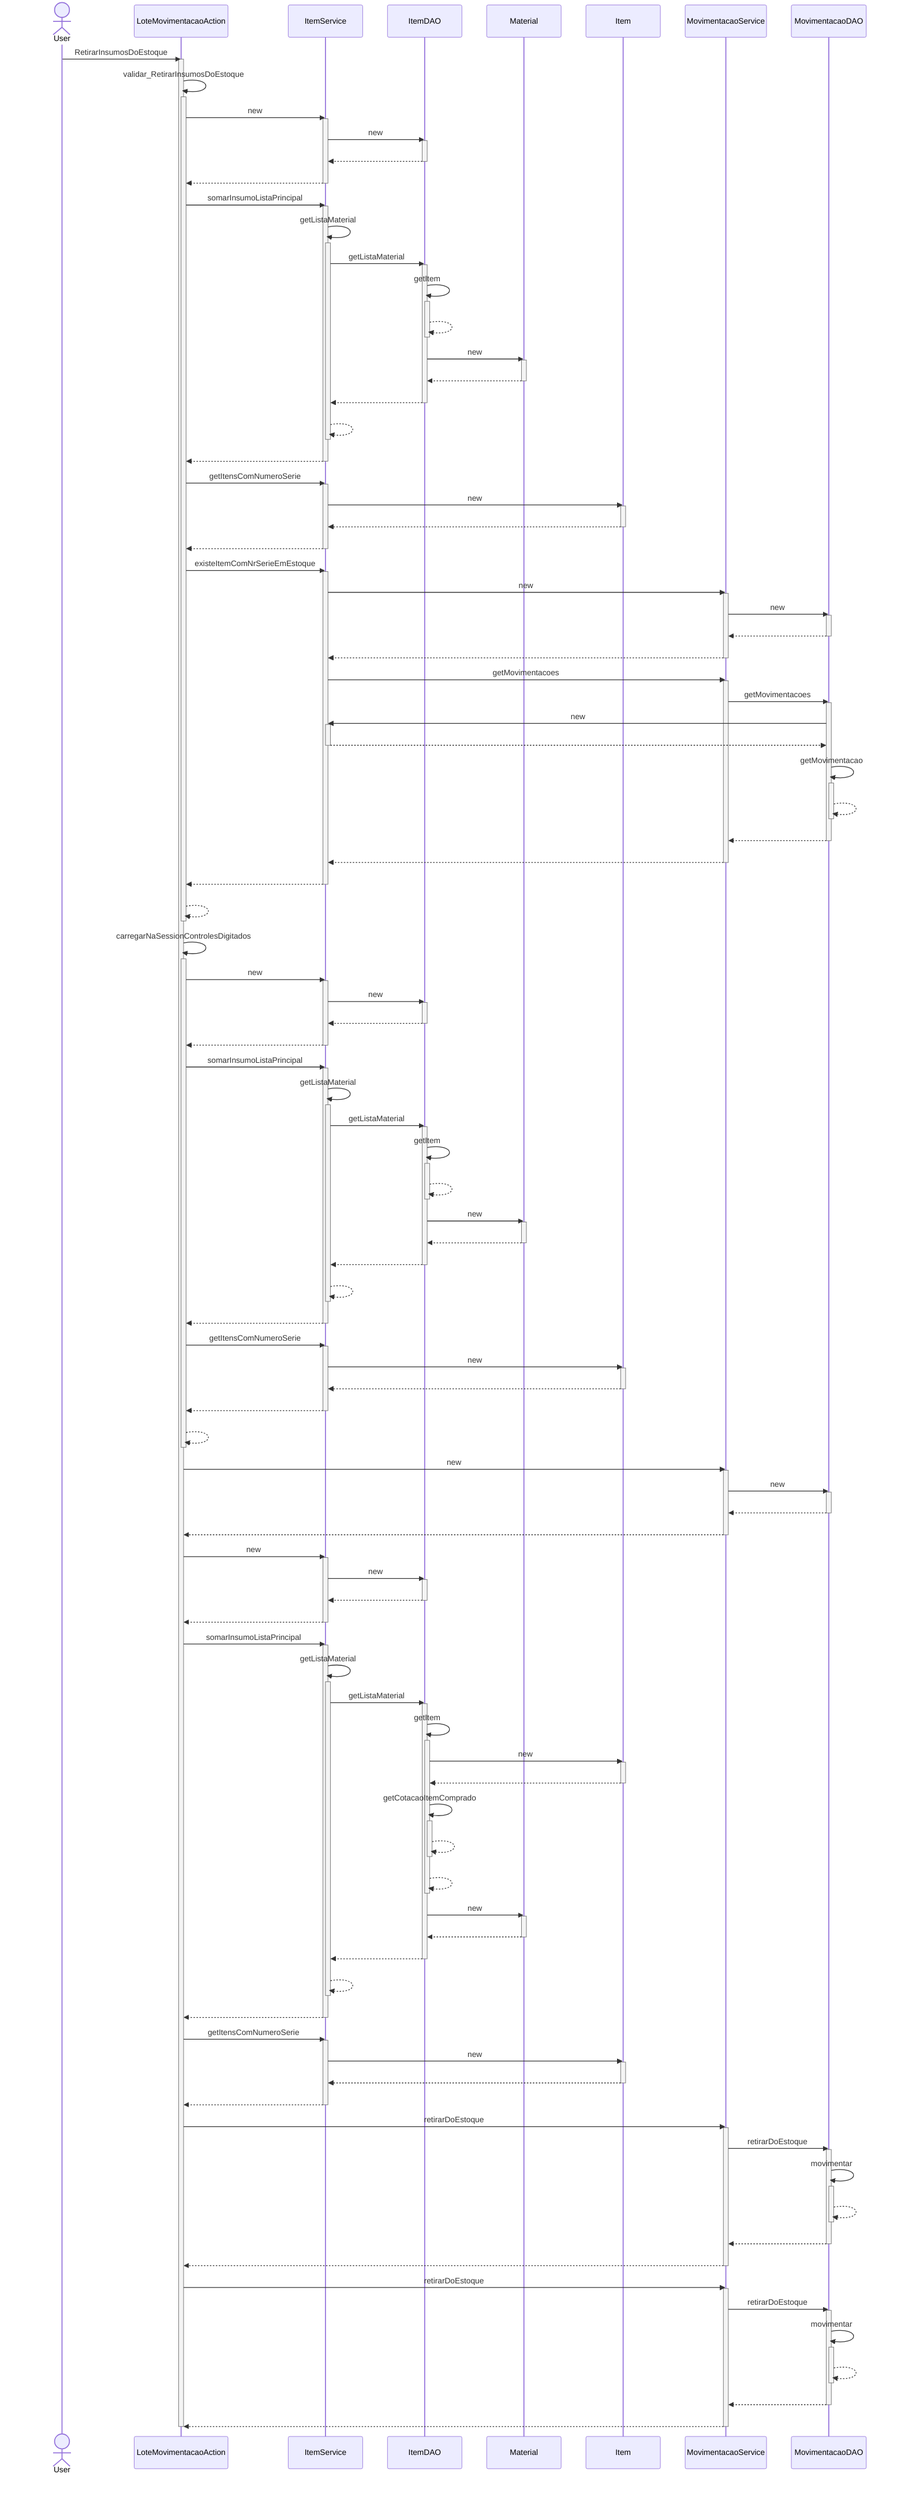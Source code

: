 sequenceDiagram
actor User
User ->> LoteMovimentacaoAction : RetirarInsumosDoEstoque
activate LoteMovimentacaoAction
LoteMovimentacaoAction ->> LoteMovimentacaoAction : validar_RetirarInsumosDoEstoque
activate LoteMovimentacaoAction
LoteMovimentacaoAction ->> ItemService : new
activate ItemService
ItemService ->> ItemDAO : new
activate ItemDAO
ItemDAO -->> ItemService : #32; 
deactivate ItemDAO
ItemService -->> LoteMovimentacaoAction : #32; 
deactivate ItemService
LoteMovimentacaoAction ->> ItemService : somarInsumoListaPrincipal
activate ItemService
ItemService ->> ItemService : getListaMaterial
activate ItemService
ItemService ->> ItemDAO : getListaMaterial
activate ItemDAO
ItemDAO ->> ItemDAO : getItem
activate ItemDAO
ItemDAO -->> ItemDAO : #32; 
deactivate ItemDAO
ItemDAO ->> Material : new
activate Material
Material -->> ItemDAO : #32; 
deactivate Material
ItemDAO -->> ItemService : #32; 
deactivate ItemDAO
ItemService -->> ItemService : #32; 
deactivate ItemService
ItemService -->> LoteMovimentacaoAction : #32; 
deactivate ItemService
LoteMovimentacaoAction ->> ItemService : getItensComNumeroSerie
activate ItemService
ItemService ->> Item : new
activate Item
Item -->> ItemService : #32; 
deactivate Item
ItemService -->> LoteMovimentacaoAction : #32; 
deactivate ItemService
LoteMovimentacaoAction ->> ItemService : existeItemComNrSerieEmEstoque
activate ItemService
ItemService ->> MovimentacaoService : new
activate MovimentacaoService
MovimentacaoService ->> MovimentacaoDAO : new
activate MovimentacaoDAO
MovimentacaoDAO -->> MovimentacaoService : #32; 
deactivate MovimentacaoDAO
MovimentacaoService -->> ItemService : #32; 
deactivate MovimentacaoService
ItemService ->> MovimentacaoService : getMovimentacoes
activate MovimentacaoService
MovimentacaoService ->> MovimentacaoDAO : getMovimentacoes
activate MovimentacaoDAO
MovimentacaoDAO ->> ItemService : new
activate ItemService
ItemService -->> MovimentacaoDAO : #32; 
deactivate ItemService
MovimentacaoDAO ->> MovimentacaoDAO : getMovimentacao
activate MovimentacaoDAO
MovimentacaoDAO -->> MovimentacaoDAO : #32; 
deactivate MovimentacaoDAO
MovimentacaoDAO -->> MovimentacaoService : #32; 
deactivate MovimentacaoDAO
MovimentacaoService -->> ItemService : #32; 
deactivate MovimentacaoService
ItemService -->> LoteMovimentacaoAction : #32; 
deactivate ItemService
LoteMovimentacaoAction -->> LoteMovimentacaoAction : #32; 
deactivate LoteMovimentacaoAction
LoteMovimentacaoAction ->> LoteMovimentacaoAction : carregarNaSessionControlesDigitados
activate LoteMovimentacaoAction
LoteMovimentacaoAction ->> ItemService : new
activate ItemService
ItemService ->> ItemDAO : new
activate ItemDAO
ItemDAO -->> ItemService : #32; 
deactivate ItemDAO
ItemService -->> LoteMovimentacaoAction : #32; 
deactivate ItemService
LoteMovimentacaoAction ->> ItemService : somarInsumoListaPrincipal
activate ItemService
ItemService ->> ItemService : getListaMaterial
activate ItemService
ItemService ->> ItemDAO : getListaMaterial
activate ItemDAO
ItemDAO ->> ItemDAO : getItem
activate ItemDAO
ItemDAO -->> ItemDAO : #32; 
deactivate ItemDAO
ItemDAO ->> Material : new
activate Material
Material -->> ItemDAO : #32; 
deactivate Material
ItemDAO -->> ItemService : #32; 
deactivate ItemDAO
ItemService -->> ItemService : #32; 
deactivate ItemService
ItemService -->> LoteMovimentacaoAction : #32; 
deactivate ItemService
LoteMovimentacaoAction ->> ItemService : getItensComNumeroSerie
activate ItemService
ItemService ->> Item : new
activate Item
Item -->> ItemService : #32; 
deactivate Item
ItemService -->> LoteMovimentacaoAction : #32; 
deactivate ItemService
LoteMovimentacaoAction -->> LoteMovimentacaoAction : #32; 
deactivate LoteMovimentacaoAction
LoteMovimentacaoAction ->> MovimentacaoService : new
activate MovimentacaoService
MovimentacaoService ->> MovimentacaoDAO : new
activate MovimentacaoDAO
MovimentacaoDAO -->> MovimentacaoService : #32; 
deactivate MovimentacaoDAO
MovimentacaoService -->> LoteMovimentacaoAction : #32; 
deactivate MovimentacaoService
LoteMovimentacaoAction ->> ItemService : new
activate ItemService
ItemService ->> ItemDAO : new
activate ItemDAO
ItemDAO -->> ItemService : #32; 
deactivate ItemDAO
ItemService -->> LoteMovimentacaoAction : #32; 
deactivate ItemService
LoteMovimentacaoAction ->> ItemService : somarInsumoListaPrincipal
activate ItemService
ItemService ->> ItemService : getListaMaterial
activate ItemService
ItemService ->> ItemDAO : getListaMaterial
activate ItemDAO
ItemDAO ->> ItemDAO : getItem
activate ItemDAO
ItemDAO ->> Item : new
activate Item
Item -->> ItemDAO : #32; 
deactivate Item
ItemDAO ->> ItemDAO : getCotacaoItemComprado
activate ItemDAO
ItemDAO -->> ItemDAO : #32; 
deactivate ItemDAO
ItemDAO -->> ItemDAO : #32; 
deactivate ItemDAO
ItemDAO ->> Material : new
activate Material
Material -->> ItemDAO : #32; 
deactivate Material
ItemDAO -->> ItemService : #32; 
deactivate ItemDAO
ItemService -->> ItemService : #32; 
deactivate ItemService
ItemService -->> LoteMovimentacaoAction : #32; 
deactivate ItemService
LoteMovimentacaoAction ->> ItemService : getItensComNumeroSerie
activate ItemService
ItemService ->> Item : new
activate Item
Item -->> ItemService : #32; 
deactivate Item
ItemService -->> LoteMovimentacaoAction : #32; 
deactivate ItemService
LoteMovimentacaoAction ->> MovimentacaoService : retirarDoEstoque
activate MovimentacaoService
MovimentacaoService ->> MovimentacaoDAO : retirarDoEstoque
activate MovimentacaoDAO
MovimentacaoDAO ->> MovimentacaoDAO : movimentar
activate MovimentacaoDAO
MovimentacaoDAO -->> MovimentacaoDAO : #32; 
deactivate MovimentacaoDAO
MovimentacaoDAO -->> MovimentacaoService : #32; 
deactivate MovimentacaoDAO
MovimentacaoService -->> LoteMovimentacaoAction : #32; 
deactivate MovimentacaoService
LoteMovimentacaoAction ->> MovimentacaoService : retirarDoEstoque
activate MovimentacaoService
MovimentacaoService ->> MovimentacaoDAO : retirarDoEstoque
activate MovimentacaoDAO
MovimentacaoDAO ->> MovimentacaoDAO : movimentar
activate MovimentacaoDAO
MovimentacaoDAO -->> MovimentacaoDAO : #32; 
deactivate MovimentacaoDAO
MovimentacaoDAO -->> MovimentacaoService : #32; 
deactivate MovimentacaoDAO
MovimentacaoService -->> LoteMovimentacaoAction : #32; 
deactivate MovimentacaoService
deactivate LoteMovimentacaoAction